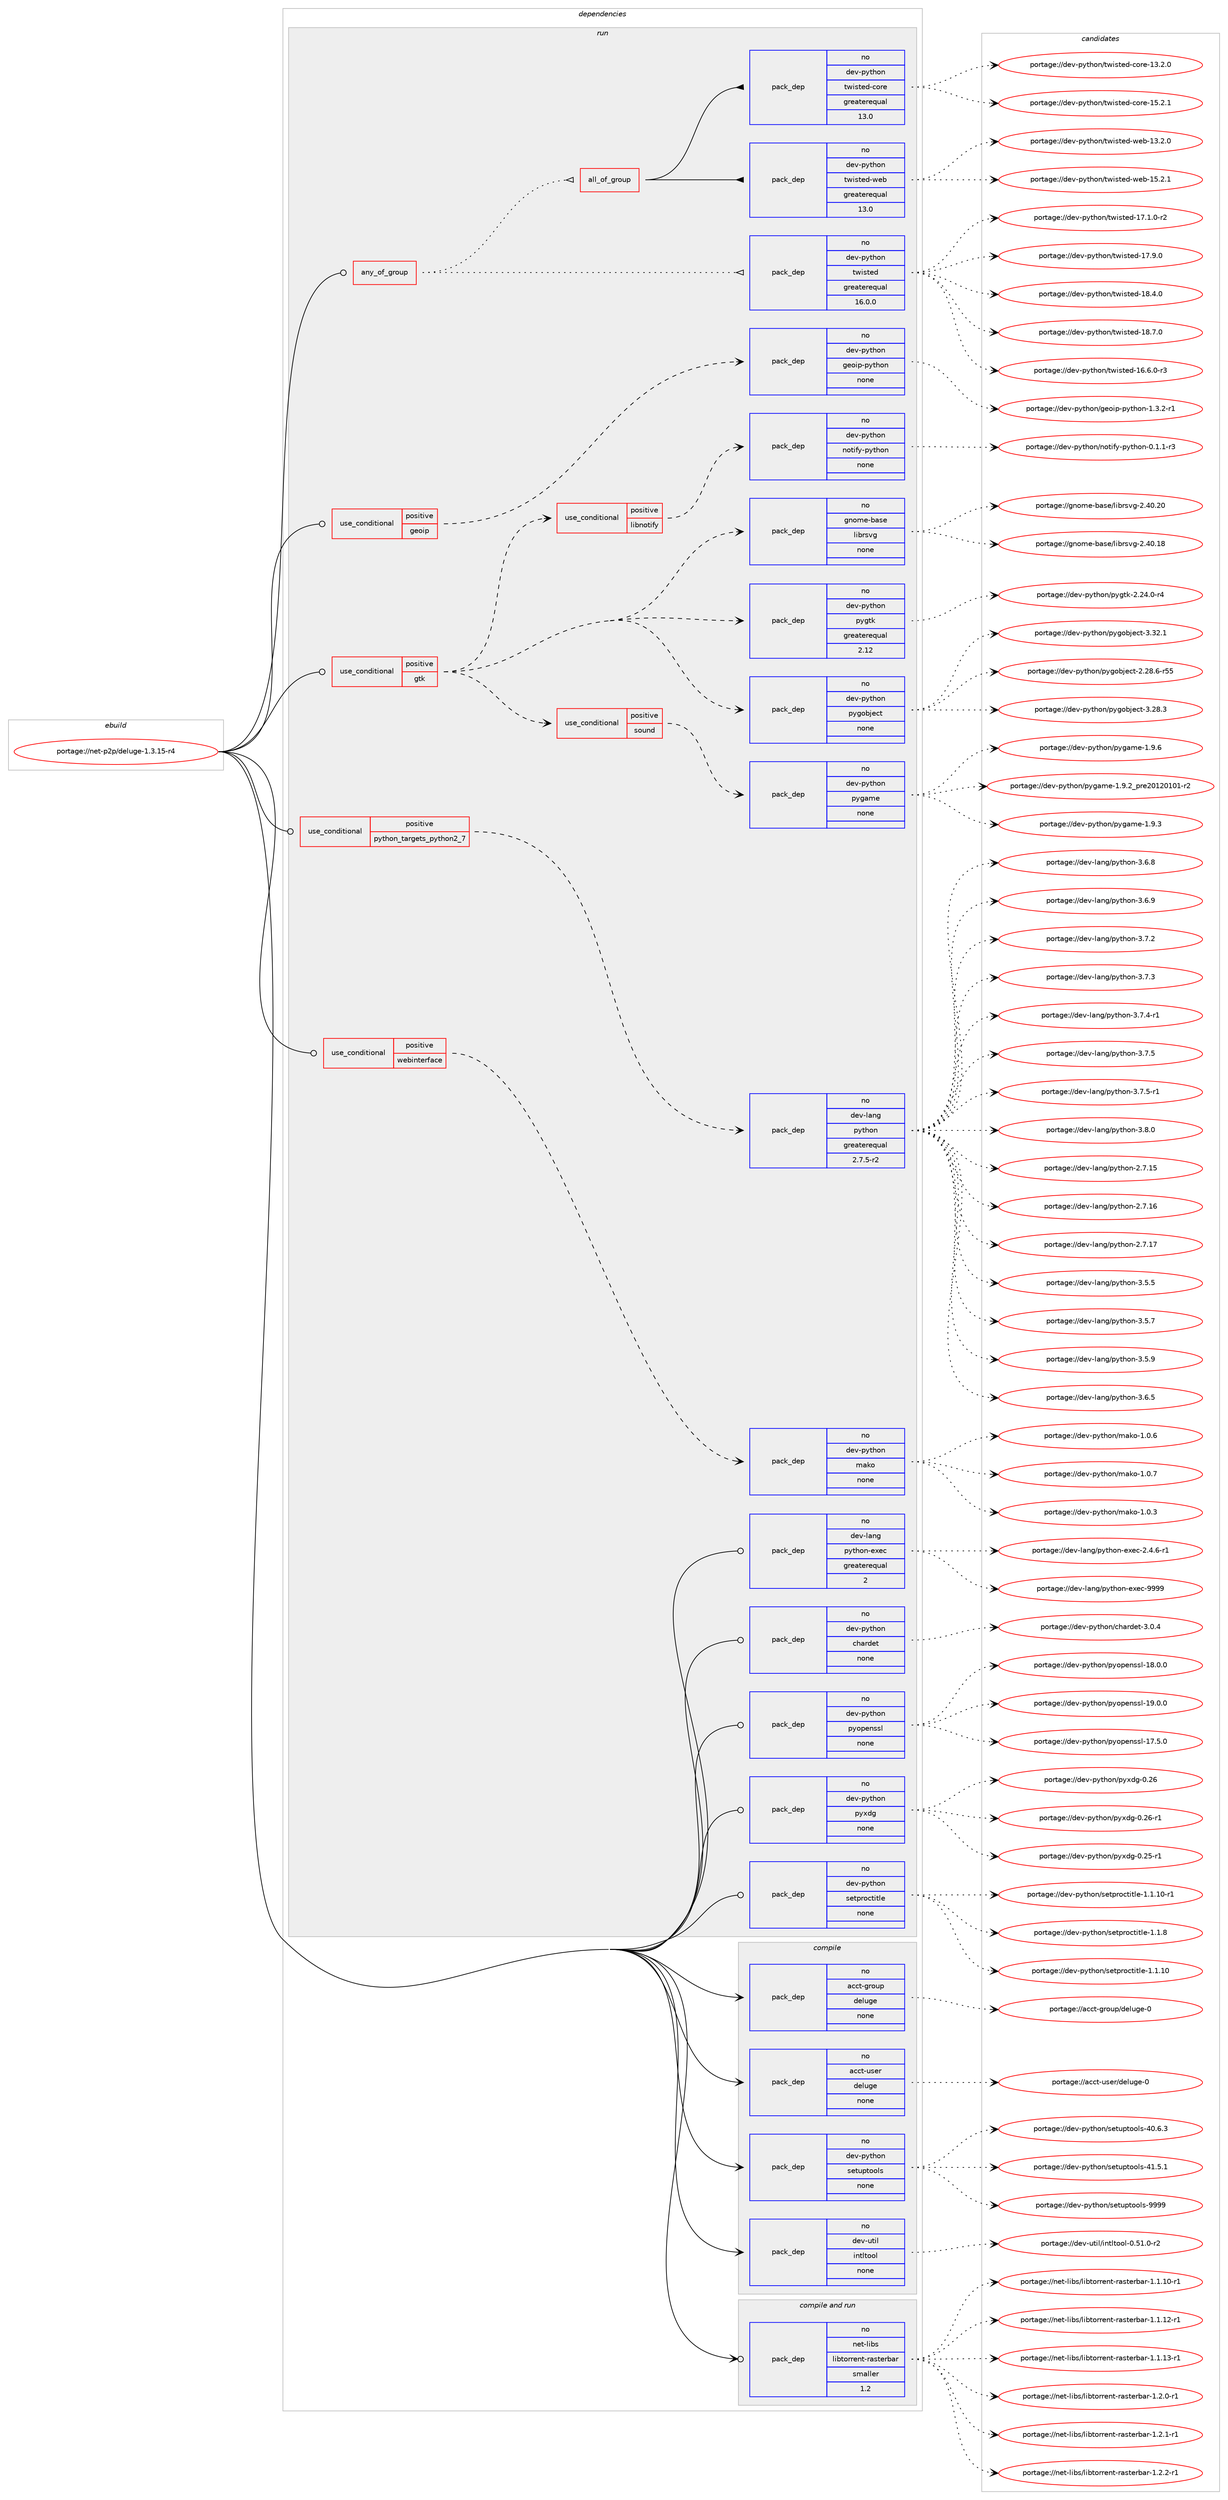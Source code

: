 digraph prolog {

# *************
# Graph options
# *************

newrank=true;
concentrate=true;
compound=true;
graph [rankdir=LR,fontname=Helvetica,fontsize=10,ranksep=1.5];#, ranksep=2.5, nodesep=0.2];
edge  [arrowhead=vee];
node  [fontname=Helvetica,fontsize=10];

# **********
# The ebuild
# **********

subgraph cluster_leftcol {
color=gray;
rank=same;
label=<<i>ebuild</i>>;
id [label="portage://net-p2p/deluge-1.3.15-r4", color=red, width=4, href="../net-p2p/deluge-1.3.15-r4.svg"];
}

# ****************
# The dependencies
# ****************

subgraph cluster_midcol {
color=gray;
label=<<i>dependencies</i>>;
subgraph cluster_compile {
fillcolor="#eeeeee";
style=filled;
label=<<i>compile</i>>;
subgraph pack273301 {
dependency372768 [label=<<TABLE BORDER="0" CELLBORDER="1" CELLSPACING="0" CELLPADDING="4" WIDTH="220"><TR><TD ROWSPAN="6" CELLPADDING="30">pack_dep</TD></TR><TR><TD WIDTH="110">no</TD></TR><TR><TD>acct-group</TD></TR><TR><TD>deluge</TD></TR><TR><TD>none</TD></TR><TR><TD></TD></TR></TABLE>>, shape=none, color=blue];
}
id:e -> dependency372768:w [weight=20,style="solid",arrowhead="vee"];
subgraph pack273302 {
dependency372769 [label=<<TABLE BORDER="0" CELLBORDER="1" CELLSPACING="0" CELLPADDING="4" WIDTH="220"><TR><TD ROWSPAN="6" CELLPADDING="30">pack_dep</TD></TR><TR><TD WIDTH="110">no</TD></TR><TR><TD>acct-user</TD></TR><TR><TD>deluge</TD></TR><TR><TD>none</TD></TR><TR><TD></TD></TR></TABLE>>, shape=none, color=blue];
}
id:e -> dependency372769:w [weight=20,style="solid",arrowhead="vee"];
subgraph pack273303 {
dependency372770 [label=<<TABLE BORDER="0" CELLBORDER="1" CELLSPACING="0" CELLPADDING="4" WIDTH="220"><TR><TD ROWSPAN="6" CELLPADDING="30">pack_dep</TD></TR><TR><TD WIDTH="110">no</TD></TR><TR><TD>dev-python</TD></TR><TR><TD>setuptools</TD></TR><TR><TD>none</TD></TR><TR><TD></TD></TR></TABLE>>, shape=none, color=blue];
}
id:e -> dependency372770:w [weight=20,style="solid",arrowhead="vee"];
subgraph pack273304 {
dependency372771 [label=<<TABLE BORDER="0" CELLBORDER="1" CELLSPACING="0" CELLPADDING="4" WIDTH="220"><TR><TD ROWSPAN="6" CELLPADDING="30">pack_dep</TD></TR><TR><TD WIDTH="110">no</TD></TR><TR><TD>dev-util</TD></TR><TR><TD>intltool</TD></TR><TR><TD>none</TD></TR><TR><TD></TD></TR></TABLE>>, shape=none, color=blue];
}
id:e -> dependency372771:w [weight=20,style="solid",arrowhead="vee"];
}
subgraph cluster_compileandrun {
fillcolor="#eeeeee";
style=filled;
label=<<i>compile and run</i>>;
subgraph pack273305 {
dependency372772 [label=<<TABLE BORDER="0" CELLBORDER="1" CELLSPACING="0" CELLPADDING="4" WIDTH="220"><TR><TD ROWSPAN="6" CELLPADDING="30">pack_dep</TD></TR><TR><TD WIDTH="110">no</TD></TR><TR><TD>net-libs</TD></TR><TR><TD>libtorrent-rasterbar</TD></TR><TR><TD>smaller</TD></TR><TR><TD>1.2</TD></TR></TABLE>>, shape=none, color=blue];
}
id:e -> dependency372772:w [weight=20,style="solid",arrowhead="odotvee"];
}
subgraph cluster_run {
fillcolor="#eeeeee";
style=filled;
label=<<i>run</i>>;
subgraph any6111 {
dependency372773 [label=<<TABLE BORDER="0" CELLBORDER="1" CELLSPACING="0" CELLPADDING="4"><TR><TD CELLPADDING="10">any_of_group</TD></TR></TABLE>>, shape=none, color=red];subgraph pack273306 {
dependency372774 [label=<<TABLE BORDER="0" CELLBORDER="1" CELLSPACING="0" CELLPADDING="4" WIDTH="220"><TR><TD ROWSPAN="6" CELLPADDING="30">pack_dep</TD></TR><TR><TD WIDTH="110">no</TD></TR><TR><TD>dev-python</TD></TR><TR><TD>twisted</TD></TR><TR><TD>greaterequal</TD></TR><TR><TD>16.0.0</TD></TR></TABLE>>, shape=none, color=blue];
}
dependency372773:e -> dependency372774:w [weight=20,style="dotted",arrowhead="oinv"];
subgraph all196 {
dependency372775 [label=<<TABLE BORDER="0" CELLBORDER="1" CELLSPACING="0" CELLPADDING="4"><TR><TD CELLPADDING="10">all_of_group</TD></TR></TABLE>>, shape=none, color=red];subgraph pack273307 {
dependency372776 [label=<<TABLE BORDER="0" CELLBORDER="1" CELLSPACING="0" CELLPADDING="4" WIDTH="220"><TR><TD ROWSPAN="6" CELLPADDING="30">pack_dep</TD></TR><TR><TD WIDTH="110">no</TD></TR><TR><TD>dev-python</TD></TR><TR><TD>twisted-core</TD></TR><TR><TD>greaterequal</TD></TR><TR><TD>13.0</TD></TR></TABLE>>, shape=none, color=blue];
}
dependency372775:e -> dependency372776:w [weight=20,style="solid",arrowhead="inv"];
subgraph pack273308 {
dependency372777 [label=<<TABLE BORDER="0" CELLBORDER="1" CELLSPACING="0" CELLPADDING="4" WIDTH="220"><TR><TD ROWSPAN="6" CELLPADDING="30">pack_dep</TD></TR><TR><TD WIDTH="110">no</TD></TR><TR><TD>dev-python</TD></TR><TR><TD>twisted-web</TD></TR><TR><TD>greaterequal</TD></TR><TR><TD>13.0</TD></TR></TABLE>>, shape=none, color=blue];
}
dependency372775:e -> dependency372777:w [weight=20,style="solid",arrowhead="inv"];
}
dependency372773:e -> dependency372775:w [weight=20,style="dotted",arrowhead="oinv"];
}
id:e -> dependency372773:w [weight=20,style="solid",arrowhead="odot"];
subgraph cond93163 {
dependency372778 [label=<<TABLE BORDER="0" CELLBORDER="1" CELLSPACING="0" CELLPADDING="4"><TR><TD ROWSPAN="3" CELLPADDING="10">use_conditional</TD></TR><TR><TD>positive</TD></TR><TR><TD>geoip</TD></TR></TABLE>>, shape=none, color=red];
subgraph pack273309 {
dependency372779 [label=<<TABLE BORDER="0" CELLBORDER="1" CELLSPACING="0" CELLPADDING="4" WIDTH="220"><TR><TD ROWSPAN="6" CELLPADDING="30">pack_dep</TD></TR><TR><TD WIDTH="110">no</TD></TR><TR><TD>dev-python</TD></TR><TR><TD>geoip-python</TD></TR><TR><TD>none</TD></TR><TR><TD></TD></TR></TABLE>>, shape=none, color=blue];
}
dependency372778:e -> dependency372779:w [weight=20,style="dashed",arrowhead="vee"];
}
id:e -> dependency372778:w [weight=20,style="solid",arrowhead="odot"];
subgraph cond93164 {
dependency372780 [label=<<TABLE BORDER="0" CELLBORDER="1" CELLSPACING="0" CELLPADDING="4"><TR><TD ROWSPAN="3" CELLPADDING="10">use_conditional</TD></TR><TR><TD>positive</TD></TR><TR><TD>gtk</TD></TR></TABLE>>, shape=none, color=red];
subgraph cond93165 {
dependency372781 [label=<<TABLE BORDER="0" CELLBORDER="1" CELLSPACING="0" CELLPADDING="4"><TR><TD ROWSPAN="3" CELLPADDING="10">use_conditional</TD></TR><TR><TD>positive</TD></TR><TR><TD>sound</TD></TR></TABLE>>, shape=none, color=red];
subgraph pack273310 {
dependency372782 [label=<<TABLE BORDER="0" CELLBORDER="1" CELLSPACING="0" CELLPADDING="4" WIDTH="220"><TR><TD ROWSPAN="6" CELLPADDING="30">pack_dep</TD></TR><TR><TD WIDTH="110">no</TD></TR><TR><TD>dev-python</TD></TR><TR><TD>pygame</TD></TR><TR><TD>none</TD></TR><TR><TD></TD></TR></TABLE>>, shape=none, color=blue];
}
dependency372781:e -> dependency372782:w [weight=20,style="dashed",arrowhead="vee"];
}
dependency372780:e -> dependency372781:w [weight=20,style="dashed",arrowhead="vee"];
subgraph pack273311 {
dependency372783 [label=<<TABLE BORDER="0" CELLBORDER="1" CELLSPACING="0" CELLPADDING="4" WIDTH="220"><TR><TD ROWSPAN="6" CELLPADDING="30">pack_dep</TD></TR><TR><TD WIDTH="110">no</TD></TR><TR><TD>dev-python</TD></TR><TR><TD>pygobject</TD></TR><TR><TD>none</TD></TR><TR><TD></TD></TR></TABLE>>, shape=none, color=blue];
}
dependency372780:e -> dependency372783:w [weight=20,style="dashed",arrowhead="vee"];
subgraph pack273312 {
dependency372784 [label=<<TABLE BORDER="0" CELLBORDER="1" CELLSPACING="0" CELLPADDING="4" WIDTH="220"><TR><TD ROWSPAN="6" CELLPADDING="30">pack_dep</TD></TR><TR><TD WIDTH="110">no</TD></TR><TR><TD>dev-python</TD></TR><TR><TD>pygtk</TD></TR><TR><TD>greaterequal</TD></TR><TR><TD>2.12</TD></TR></TABLE>>, shape=none, color=blue];
}
dependency372780:e -> dependency372784:w [weight=20,style="dashed",arrowhead="vee"];
subgraph pack273313 {
dependency372785 [label=<<TABLE BORDER="0" CELLBORDER="1" CELLSPACING="0" CELLPADDING="4" WIDTH="220"><TR><TD ROWSPAN="6" CELLPADDING="30">pack_dep</TD></TR><TR><TD WIDTH="110">no</TD></TR><TR><TD>gnome-base</TD></TR><TR><TD>librsvg</TD></TR><TR><TD>none</TD></TR><TR><TD></TD></TR></TABLE>>, shape=none, color=blue];
}
dependency372780:e -> dependency372785:w [weight=20,style="dashed",arrowhead="vee"];
subgraph cond93166 {
dependency372786 [label=<<TABLE BORDER="0" CELLBORDER="1" CELLSPACING="0" CELLPADDING="4"><TR><TD ROWSPAN="3" CELLPADDING="10">use_conditional</TD></TR><TR><TD>positive</TD></TR><TR><TD>libnotify</TD></TR></TABLE>>, shape=none, color=red];
subgraph pack273314 {
dependency372787 [label=<<TABLE BORDER="0" CELLBORDER="1" CELLSPACING="0" CELLPADDING="4" WIDTH="220"><TR><TD ROWSPAN="6" CELLPADDING="30">pack_dep</TD></TR><TR><TD WIDTH="110">no</TD></TR><TR><TD>dev-python</TD></TR><TR><TD>notify-python</TD></TR><TR><TD>none</TD></TR><TR><TD></TD></TR></TABLE>>, shape=none, color=blue];
}
dependency372786:e -> dependency372787:w [weight=20,style="dashed",arrowhead="vee"];
}
dependency372780:e -> dependency372786:w [weight=20,style="dashed",arrowhead="vee"];
}
id:e -> dependency372780:w [weight=20,style="solid",arrowhead="odot"];
subgraph cond93167 {
dependency372788 [label=<<TABLE BORDER="0" CELLBORDER="1" CELLSPACING="0" CELLPADDING="4"><TR><TD ROWSPAN="3" CELLPADDING="10">use_conditional</TD></TR><TR><TD>positive</TD></TR><TR><TD>python_targets_python2_7</TD></TR></TABLE>>, shape=none, color=red];
subgraph pack273315 {
dependency372789 [label=<<TABLE BORDER="0" CELLBORDER="1" CELLSPACING="0" CELLPADDING="4" WIDTH="220"><TR><TD ROWSPAN="6" CELLPADDING="30">pack_dep</TD></TR><TR><TD WIDTH="110">no</TD></TR><TR><TD>dev-lang</TD></TR><TR><TD>python</TD></TR><TR><TD>greaterequal</TD></TR><TR><TD>2.7.5-r2</TD></TR></TABLE>>, shape=none, color=blue];
}
dependency372788:e -> dependency372789:w [weight=20,style="dashed",arrowhead="vee"];
}
id:e -> dependency372788:w [weight=20,style="solid",arrowhead="odot"];
subgraph cond93168 {
dependency372790 [label=<<TABLE BORDER="0" CELLBORDER="1" CELLSPACING="0" CELLPADDING="4"><TR><TD ROWSPAN="3" CELLPADDING="10">use_conditional</TD></TR><TR><TD>positive</TD></TR><TR><TD>webinterface</TD></TR></TABLE>>, shape=none, color=red];
subgraph pack273316 {
dependency372791 [label=<<TABLE BORDER="0" CELLBORDER="1" CELLSPACING="0" CELLPADDING="4" WIDTH="220"><TR><TD ROWSPAN="6" CELLPADDING="30">pack_dep</TD></TR><TR><TD WIDTH="110">no</TD></TR><TR><TD>dev-python</TD></TR><TR><TD>mako</TD></TR><TR><TD>none</TD></TR><TR><TD></TD></TR></TABLE>>, shape=none, color=blue];
}
dependency372790:e -> dependency372791:w [weight=20,style="dashed",arrowhead="vee"];
}
id:e -> dependency372790:w [weight=20,style="solid",arrowhead="odot"];
subgraph pack273317 {
dependency372792 [label=<<TABLE BORDER="0" CELLBORDER="1" CELLSPACING="0" CELLPADDING="4" WIDTH="220"><TR><TD ROWSPAN="6" CELLPADDING="30">pack_dep</TD></TR><TR><TD WIDTH="110">no</TD></TR><TR><TD>dev-lang</TD></TR><TR><TD>python-exec</TD></TR><TR><TD>greaterequal</TD></TR><TR><TD>2</TD></TR></TABLE>>, shape=none, color=blue];
}
id:e -> dependency372792:w [weight=20,style="solid",arrowhead="odot"];
subgraph pack273318 {
dependency372793 [label=<<TABLE BORDER="0" CELLBORDER="1" CELLSPACING="0" CELLPADDING="4" WIDTH="220"><TR><TD ROWSPAN="6" CELLPADDING="30">pack_dep</TD></TR><TR><TD WIDTH="110">no</TD></TR><TR><TD>dev-python</TD></TR><TR><TD>chardet</TD></TR><TR><TD>none</TD></TR><TR><TD></TD></TR></TABLE>>, shape=none, color=blue];
}
id:e -> dependency372793:w [weight=20,style="solid",arrowhead="odot"];
subgraph pack273319 {
dependency372794 [label=<<TABLE BORDER="0" CELLBORDER="1" CELLSPACING="0" CELLPADDING="4" WIDTH="220"><TR><TD ROWSPAN="6" CELLPADDING="30">pack_dep</TD></TR><TR><TD WIDTH="110">no</TD></TR><TR><TD>dev-python</TD></TR><TR><TD>pyopenssl</TD></TR><TR><TD>none</TD></TR><TR><TD></TD></TR></TABLE>>, shape=none, color=blue];
}
id:e -> dependency372794:w [weight=20,style="solid",arrowhead="odot"];
subgraph pack273320 {
dependency372795 [label=<<TABLE BORDER="0" CELLBORDER="1" CELLSPACING="0" CELLPADDING="4" WIDTH="220"><TR><TD ROWSPAN="6" CELLPADDING="30">pack_dep</TD></TR><TR><TD WIDTH="110">no</TD></TR><TR><TD>dev-python</TD></TR><TR><TD>pyxdg</TD></TR><TR><TD>none</TD></TR><TR><TD></TD></TR></TABLE>>, shape=none, color=blue];
}
id:e -> dependency372795:w [weight=20,style="solid",arrowhead="odot"];
subgraph pack273321 {
dependency372796 [label=<<TABLE BORDER="0" CELLBORDER="1" CELLSPACING="0" CELLPADDING="4" WIDTH="220"><TR><TD ROWSPAN="6" CELLPADDING="30">pack_dep</TD></TR><TR><TD WIDTH="110">no</TD></TR><TR><TD>dev-python</TD></TR><TR><TD>setproctitle</TD></TR><TR><TD>none</TD></TR><TR><TD></TD></TR></TABLE>>, shape=none, color=blue];
}
id:e -> dependency372796:w [weight=20,style="solid",arrowhead="odot"];
}
}

# **************
# The candidates
# **************

subgraph cluster_choices {
rank=same;
color=gray;
label=<<i>candidates</i>>;

subgraph choice273301 {
color=black;
nodesep=1;
choiceportage97999911645103114111117112471001011081171031014548 [label="portage://acct-group/deluge-0", color=red, width=4,href="../acct-group/deluge-0.svg"];
dependency372768:e -> choiceportage97999911645103114111117112471001011081171031014548:w [style=dotted,weight="100"];
}
subgraph choice273302 {
color=black;
nodesep=1;
choiceportage97999911645117115101114471001011081171031014548 [label="portage://acct-user/deluge-0", color=red, width=4,href="../acct-user/deluge-0.svg"];
dependency372769:e -> choiceportage97999911645117115101114471001011081171031014548:w [style=dotted,weight="100"];
}
subgraph choice273303 {
color=black;
nodesep=1;
choiceportage100101118451121211161041111104711510111611711211611111110811545524846544651 [label="portage://dev-python/setuptools-40.6.3", color=red, width=4,href="../dev-python/setuptools-40.6.3.svg"];
choiceportage100101118451121211161041111104711510111611711211611111110811545524946534649 [label="portage://dev-python/setuptools-41.5.1", color=red, width=4,href="../dev-python/setuptools-41.5.1.svg"];
choiceportage10010111845112121116104111110471151011161171121161111111081154557575757 [label="portage://dev-python/setuptools-9999", color=red, width=4,href="../dev-python/setuptools-9999.svg"];
dependency372770:e -> choiceportage100101118451121211161041111104711510111611711211611111110811545524846544651:w [style=dotted,weight="100"];
dependency372770:e -> choiceportage100101118451121211161041111104711510111611711211611111110811545524946534649:w [style=dotted,weight="100"];
dependency372770:e -> choiceportage10010111845112121116104111110471151011161171121161111111081154557575757:w [style=dotted,weight="100"];
}
subgraph choice273304 {
color=black;
nodesep=1;
choiceportage1001011184511711610510847105110116108116111111108454846534946484511450 [label="portage://dev-util/intltool-0.51.0-r2", color=red, width=4,href="../dev-util/intltool-0.51.0-r2.svg"];
dependency372771:e -> choiceportage1001011184511711610510847105110116108116111111108454846534946484511450:w [style=dotted,weight="100"];
}
subgraph choice273305 {
color=black;
nodesep=1;
choiceportage1101011164510810598115471081059811611111411410111011645114971151161011149897114454946494649484511449 [label="portage://net-libs/libtorrent-rasterbar-1.1.10-r1", color=red, width=4,href="../net-libs/libtorrent-rasterbar-1.1.10-r1.svg"];
choiceportage1101011164510810598115471081059811611111411410111011645114971151161011149897114454946494649504511449 [label="portage://net-libs/libtorrent-rasterbar-1.1.12-r1", color=red, width=4,href="../net-libs/libtorrent-rasterbar-1.1.12-r1.svg"];
choiceportage1101011164510810598115471081059811611111411410111011645114971151161011149897114454946494649514511449 [label="portage://net-libs/libtorrent-rasterbar-1.1.13-r1", color=red, width=4,href="../net-libs/libtorrent-rasterbar-1.1.13-r1.svg"];
choiceportage11010111645108105981154710810598116111114114101110116451149711511610111498971144549465046484511449 [label="portage://net-libs/libtorrent-rasterbar-1.2.0-r1", color=red, width=4,href="../net-libs/libtorrent-rasterbar-1.2.0-r1.svg"];
choiceportage11010111645108105981154710810598116111114114101110116451149711511610111498971144549465046494511449 [label="portage://net-libs/libtorrent-rasterbar-1.2.1-r1", color=red, width=4,href="../net-libs/libtorrent-rasterbar-1.2.1-r1.svg"];
choiceportage11010111645108105981154710810598116111114114101110116451149711511610111498971144549465046504511449 [label="portage://net-libs/libtorrent-rasterbar-1.2.2-r1", color=red, width=4,href="../net-libs/libtorrent-rasterbar-1.2.2-r1.svg"];
dependency372772:e -> choiceportage1101011164510810598115471081059811611111411410111011645114971151161011149897114454946494649484511449:w [style=dotted,weight="100"];
dependency372772:e -> choiceportage1101011164510810598115471081059811611111411410111011645114971151161011149897114454946494649504511449:w [style=dotted,weight="100"];
dependency372772:e -> choiceportage1101011164510810598115471081059811611111411410111011645114971151161011149897114454946494649514511449:w [style=dotted,weight="100"];
dependency372772:e -> choiceportage11010111645108105981154710810598116111114114101110116451149711511610111498971144549465046484511449:w [style=dotted,weight="100"];
dependency372772:e -> choiceportage11010111645108105981154710810598116111114114101110116451149711511610111498971144549465046494511449:w [style=dotted,weight="100"];
dependency372772:e -> choiceportage11010111645108105981154710810598116111114114101110116451149711511610111498971144549465046504511449:w [style=dotted,weight="100"];
}
subgraph choice273306 {
color=black;
nodesep=1;
choiceportage1001011184511212111610411111047116119105115116101100454954465446484511451 [label="portage://dev-python/twisted-16.6.0-r3", color=red, width=4,href="../dev-python/twisted-16.6.0-r3.svg"];
choiceportage1001011184511212111610411111047116119105115116101100454955464946484511450 [label="portage://dev-python/twisted-17.1.0-r2", color=red, width=4,href="../dev-python/twisted-17.1.0-r2.svg"];
choiceportage100101118451121211161041111104711611910511511610110045495546574648 [label="portage://dev-python/twisted-17.9.0", color=red, width=4,href="../dev-python/twisted-17.9.0.svg"];
choiceportage100101118451121211161041111104711611910511511610110045495646524648 [label="portage://dev-python/twisted-18.4.0", color=red, width=4,href="../dev-python/twisted-18.4.0.svg"];
choiceportage100101118451121211161041111104711611910511511610110045495646554648 [label="portage://dev-python/twisted-18.7.0", color=red, width=4,href="../dev-python/twisted-18.7.0.svg"];
dependency372774:e -> choiceportage1001011184511212111610411111047116119105115116101100454954465446484511451:w [style=dotted,weight="100"];
dependency372774:e -> choiceportage1001011184511212111610411111047116119105115116101100454955464946484511450:w [style=dotted,weight="100"];
dependency372774:e -> choiceportage100101118451121211161041111104711611910511511610110045495546574648:w [style=dotted,weight="100"];
dependency372774:e -> choiceportage100101118451121211161041111104711611910511511610110045495646524648:w [style=dotted,weight="100"];
dependency372774:e -> choiceportage100101118451121211161041111104711611910511511610110045495646554648:w [style=dotted,weight="100"];
}
subgraph choice273307 {
color=black;
nodesep=1;
choiceportage1001011184511212111610411111047116119105115116101100459911111410145495146504648 [label="portage://dev-python/twisted-core-13.2.0", color=red, width=4,href="../dev-python/twisted-core-13.2.0.svg"];
choiceportage1001011184511212111610411111047116119105115116101100459911111410145495346504649 [label="portage://dev-python/twisted-core-15.2.1", color=red, width=4,href="../dev-python/twisted-core-15.2.1.svg"];
dependency372776:e -> choiceportage1001011184511212111610411111047116119105115116101100459911111410145495146504648:w [style=dotted,weight="100"];
dependency372776:e -> choiceportage1001011184511212111610411111047116119105115116101100459911111410145495346504649:w [style=dotted,weight="100"];
}
subgraph choice273308 {
color=black;
nodesep=1;
choiceportage1001011184511212111610411111047116119105115116101100451191019845495146504648 [label="portage://dev-python/twisted-web-13.2.0", color=red, width=4,href="../dev-python/twisted-web-13.2.0.svg"];
choiceportage1001011184511212111610411111047116119105115116101100451191019845495346504649 [label="portage://dev-python/twisted-web-15.2.1", color=red, width=4,href="../dev-python/twisted-web-15.2.1.svg"];
dependency372777:e -> choiceportage1001011184511212111610411111047116119105115116101100451191019845495146504648:w [style=dotted,weight="100"];
dependency372777:e -> choiceportage1001011184511212111610411111047116119105115116101100451191019845495346504649:w [style=dotted,weight="100"];
}
subgraph choice273309 {
color=black;
nodesep=1;
choiceportage1001011184511212111610411111047103101111105112451121211161041111104549465146504511449 [label="portage://dev-python/geoip-python-1.3.2-r1", color=red, width=4,href="../dev-python/geoip-python-1.3.2-r1.svg"];
dependency372779:e -> choiceportage1001011184511212111610411111047103101111105112451121211161041111104549465146504511449:w [style=dotted,weight="100"];
}
subgraph choice273310 {
color=black;
nodesep=1;
choiceportage1001011184511212111610411111047112121103971091014549465746509511211410150484950484948494511450 [label="portage://dev-python/pygame-1.9.2_pre20120101-r2", color=red, width=4,href="../dev-python/pygame-1.9.2_pre20120101-r2.svg"];
choiceportage100101118451121211161041111104711212110397109101454946574651 [label="portage://dev-python/pygame-1.9.3", color=red, width=4,href="../dev-python/pygame-1.9.3.svg"];
choiceportage100101118451121211161041111104711212110397109101454946574654 [label="portage://dev-python/pygame-1.9.6", color=red, width=4,href="../dev-python/pygame-1.9.6.svg"];
dependency372782:e -> choiceportage1001011184511212111610411111047112121103971091014549465746509511211410150484950484948494511450:w [style=dotted,weight="100"];
dependency372782:e -> choiceportage100101118451121211161041111104711212110397109101454946574651:w [style=dotted,weight="100"];
dependency372782:e -> choiceportage100101118451121211161041111104711212110397109101454946574654:w [style=dotted,weight="100"];
}
subgraph choice273311 {
color=black;
nodesep=1;
choiceportage1001011184511212111610411111047112121103111981061019911645504650564654451145353 [label="portage://dev-python/pygobject-2.28.6-r55", color=red, width=4,href="../dev-python/pygobject-2.28.6-r55.svg"];
choiceportage1001011184511212111610411111047112121103111981061019911645514650564651 [label="portage://dev-python/pygobject-3.28.3", color=red, width=4,href="../dev-python/pygobject-3.28.3.svg"];
choiceportage1001011184511212111610411111047112121103111981061019911645514651504649 [label="portage://dev-python/pygobject-3.32.1", color=red, width=4,href="../dev-python/pygobject-3.32.1.svg"];
dependency372783:e -> choiceportage1001011184511212111610411111047112121103111981061019911645504650564654451145353:w [style=dotted,weight="100"];
dependency372783:e -> choiceportage1001011184511212111610411111047112121103111981061019911645514650564651:w [style=dotted,weight="100"];
dependency372783:e -> choiceportage1001011184511212111610411111047112121103111981061019911645514651504649:w [style=dotted,weight="100"];
}
subgraph choice273312 {
color=black;
nodesep=1;
choiceportage1001011184511212111610411111047112121103116107455046505246484511452 [label="portage://dev-python/pygtk-2.24.0-r4", color=red, width=4,href="../dev-python/pygtk-2.24.0-r4.svg"];
dependency372784:e -> choiceportage1001011184511212111610411111047112121103116107455046505246484511452:w [style=dotted,weight="100"];
}
subgraph choice273313 {
color=black;
nodesep=1;
choiceportage10311011110910145989711510147108105981141151181034550465248464956 [label="portage://gnome-base/librsvg-2.40.18", color=red, width=4,href="../gnome-base/librsvg-2.40.18.svg"];
choiceportage10311011110910145989711510147108105981141151181034550465248465048 [label="portage://gnome-base/librsvg-2.40.20", color=red, width=4,href="../gnome-base/librsvg-2.40.20.svg"];
dependency372785:e -> choiceportage10311011110910145989711510147108105981141151181034550465248464956:w [style=dotted,weight="100"];
dependency372785:e -> choiceportage10311011110910145989711510147108105981141151181034550465248465048:w [style=dotted,weight="100"];
}
subgraph choice273314 {
color=black;
nodesep=1;
choiceportage1001011184511212111610411111047110111116105102121451121211161041111104548464946494511451 [label="portage://dev-python/notify-python-0.1.1-r3", color=red, width=4,href="../dev-python/notify-python-0.1.1-r3.svg"];
dependency372787:e -> choiceportage1001011184511212111610411111047110111116105102121451121211161041111104548464946494511451:w [style=dotted,weight="100"];
}
subgraph choice273315 {
color=black;
nodesep=1;
choiceportage10010111845108971101034711212111610411111045504655464953 [label="portage://dev-lang/python-2.7.15", color=red, width=4,href="../dev-lang/python-2.7.15.svg"];
choiceportage10010111845108971101034711212111610411111045504655464954 [label="portage://dev-lang/python-2.7.16", color=red, width=4,href="../dev-lang/python-2.7.16.svg"];
choiceportage10010111845108971101034711212111610411111045504655464955 [label="portage://dev-lang/python-2.7.17", color=red, width=4,href="../dev-lang/python-2.7.17.svg"];
choiceportage100101118451089711010347112121116104111110455146534653 [label="portage://dev-lang/python-3.5.5", color=red, width=4,href="../dev-lang/python-3.5.5.svg"];
choiceportage100101118451089711010347112121116104111110455146534655 [label="portage://dev-lang/python-3.5.7", color=red, width=4,href="../dev-lang/python-3.5.7.svg"];
choiceportage100101118451089711010347112121116104111110455146534657 [label="portage://dev-lang/python-3.5.9", color=red, width=4,href="../dev-lang/python-3.5.9.svg"];
choiceportage100101118451089711010347112121116104111110455146544653 [label="portage://dev-lang/python-3.6.5", color=red, width=4,href="../dev-lang/python-3.6.5.svg"];
choiceportage100101118451089711010347112121116104111110455146544656 [label="portage://dev-lang/python-3.6.8", color=red, width=4,href="../dev-lang/python-3.6.8.svg"];
choiceportage100101118451089711010347112121116104111110455146544657 [label="portage://dev-lang/python-3.6.9", color=red, width=4,href="../dev-lang/python-3.6.9.svg"];
choiceportage100101118451089711010347112121116104111110455146554650 [label="portage://dev-lang/python-3.7.2", color=red, width=4,href="../dev-lang/python-3.7.2.svg"];
choiceportage100101118451089711010347112121116104111110455146554651 [label="portage://dev-lang/python-3.7.3", color=red, width=4,href="../dev-lang/python-3.7.3.svg"];
choiceportage1001011184510897110103471121211161041111104551465546524511449 [label="portage://dev-lang/python-3.7.4-r1", color=red, width=4,href="../dev-lang/python-3.7.4-r1.svg"];
choiceportage100101118451089711010347112121116104111110455146554653 [label="portage://dev-lang/python-3.7.5", color=red, width=4,href="../dev-lang/python-3.7.5.svg"];
choiceportage1001011184510897110103471121211161041111104551465546534511449 [label="portage://dev-lang/python-3.7.5-r1", color=red, width=4,href="../dev-lang/python-3.7.5-r1.svg"];
choiceportage100101118451089711010347112121116104111110455146564648 [label="portage://dev-lang/python-3.8.0", color=red, width=4,href="../dev-lang/python-3.8.0.svg"];
dependency372789:e -> choiceportage10010111845108971101034711212111610411111045504655464953:w [style=dotted,weight="100"];
dependency372789:e -> choiceportage10010111845108971101034711212111610411111045504655464954:w [style=dotted,weight="100"];
dependency372789:e -> choiceportage10010111845108971101034711212111610411111045504655464955:w [style=dotted,weight="100"];
dependency372789:e -> choiceportage100101118451089711010347112121116104111110455146534653:w [style=dotted,weight="100"];
dependency372789:e -> choiceportage100101118451089711010347112121116104111110455146534655:w [style=dotted,weight="100"];
dependency372789:e -> choiceportage100101118451089711010347112121116104111110455146534657:w [style=dotted,weight="100"];
dependency372789:e -> choiceportage100101118451089711010347112121116104111110455146544653:w [style=dotted,weight="100"];
dependency372789:e -> choiceportage100101118451089711010347112121116104111110455146544656:w [style=dotted,weight="100"];
dependency372789:e -> choiceportage100101118451089711010347112121116104111110455146544657:w [style=dotted,weight="100"];
dependency372789:e -> choiceportage100101118451089711010347112121116104111110455146554650:w [style=dotted,weight="100"];
dependency372789:e -> choiceportage100101118451089711010347112121116104111110455146554651:w [style=dotted,weight="100"];
dependency372789:e -> choiceportage1001011184510897110103471121211161041111104551465546524511449:w [style=dotted,weight="100"];
dependency372789:e -> choiceportage100101118451089711010347112121116104111110455146554653:w [style=dotted,weight="100"];
dependency372789:e -> choiceportage1001011184510897110103471121211161041111104551465546534511449:w [style=dotted,weight="100"];
dependency372789:e -> choiceportage100101118451089711010347112121116104111110455146564648:w [style=dotted,weight="100"];
}
subgraph choice273316 {
color=black;
nodesep=1;
choiceportage100101118451121211161041111104710997107111454946484651 [label="portage://dev-python/mako-1.0.3", color=red, width=4,href="../dev-python/mako-1.0.3.svg"];
choiceportage100101118451121211161041111104710997107111454946484654 [label="portage://dev-python/mako-1.0.6", color=red, width=4,href="../dev-python/mako-1.0.6.svg"];
choiceportage100101118451121211161041111104710997107111454946484655 [label="portage://dev-python/mako-1.0.7", color=red, width=4,href="../dev-python/mako-1.0.7.svg"];
dependency372791:e -> choiceportage100101118451121211161041111104710997107111454946484651:w [style=dotted,weight="100"];
dependency372791:e -> choiceportage100101118451121211161041111104710997107111454946484654:w [style=dotted,weight="100"];
dependency372791:e -> choiceportage100101118451121211161041111104710997107111454946484655:w [style=dotted,weight="100"];
}
subgraph choice273317 {
color=black;
nodesep=1;
choiceportage10010111845108971101034711212111610411111045101120101994550465246544511449 [label="portage://dev-lang/python-exec-2.4.6-r1", color=red, width=4,href="../dev-lang/python-exec-2.4.6-r1.svg"];
choiceportage10010111845108971101034711212111610411111045101120101994557575757 [label="portage://dev-lang/python-exec-9999", color=red, width=4,href="../dev-lang/python-exec-9999.svg"];
dependency372792:e -> choiceportage10010111845108971101034711212111610411111045101120101994550465246544511449:w [style=dotted,weight="100"];
dependency372792:e -> choiceportage10010111845108971101034711212111610411111045101120101994557575757:w [style=dotted,weight="100"];
}
subgraph choice273318 {
color=black;
nodesep=1;
choiceportage10010111845112121116104111110479910497114100101116455146484652 [label="portage://dev-python/chardet-3.0.4", color=red, width=4,href="../dev-python/chardet-3.0.4.svg"];
dependency372793:e -> choiceportage10010111845112121116104111110479910497114100101116455146484652:w [style=dotted,weight="100"];
}
subgraph choice273319 {
color=black;
nodesep=1;
choiceportage100101118451121211161041111104711212111111210111011511510845495546534648 [label="portage://dev-python/pyopenssl-17.5.0", color=red, width=4,href="../dev-python/pyopenssl-17.5.0.svg"];
choiceportage100101118451121211161041111104711212111111210111011511510845495646484648 [label="portage://dev-python/pyopenssl-18.0.0", color=red, width=4,href="../dev-python/pyopenssl-18.0.0.svg"];
choiceportage100101118451121211161041111104711212111111210111011511510845495746484648 [label="portage://dev-python/pyopenssl-19.0.0", color=red, width=4,href="../dev-python/pyopenssl-19.0.0.svg"];
dependency372794:e -> choiceportage100101118451121211161041111104711212111111210111011511510845495546534648:w [style=dotted,weight="100"];
dependency372794:e -> choiceportage100101118451121211161041111104711212111111210111011511510845495646484648:w [style=dotted,weight="100"];
dependency372794:e -> choiceportage100101118451121211161041111104711212111111210111011511510845495746484648:w [style=dotted,weight="100"];
}
subgraph choice273320 {
color=black;
nodesep=1;
choiceportage100101118451121211161041111104711212112010010345484650534511449 [label="portage://dev-python/pyxdg-0.25-r1", color=red, width=4,href="../dev-python/pyxdg-0.25-r1.svg"];
choiceportage10010111845112121116104111110471121211201001034548465054 [label="portage://dev-python/pyxdg-0.26", color=red, width=4,href="../dev-python/pyxdg-0.26.svg"];
choiceportage100101118451121211161041111104711212112010010345484650544511449 [label="portage://dev-python/pyxdg-0.26-r1", color=red, width=4,href="../dev-python/pyxdg-0.26-r1.svg"];
dependency372795:e -> choiceportage100101118451121211161041111104711212112010010345484650534511449:w [style=dotted,weight="100"];
dependency372795:e -> choiceportage10010111845112121116104111110471121211201001034548465054:w [style=dotted,weight="100"];
dependency372795:e -> choiceportage100101118451121211161041111104711212112010010345484650544511449:w [style=dotted,weight="100"];
}
subgraph choice273321 {
color=black;
nodesep=1;
choiceportage10010111845112121116104111110471151011161121141119911610511610810145494649464948 [label="portage://dev-python/setproctitle-1.1.10", color=red, width=4,href="../dev-python/setproctitle-1.1.10.svg"];
choiceportage100101118451121211161041111104711510111611211411199116105116108101454946494649484511449 [label="portage://dev-python/setproctitle-1.1.10-r1", color=red, width=4,href="../dev-python/setproctitle-1.1.10-r1.svg"];
choiceportage100101118451121211161041111104711510111611211411199116105116108101454946494656 [label="portage://dev-python/setproctitle-1.1.8", color=red, width=4,href="../dev-python/setproctitle-1.1.8.svg"];
dependency372796:e -> choiceportage10010111845112121116104111110471151011161121141119911610511610810145494649464948:w [style=dotted,weight="100"];
dependency372796:e -> choiceportage100101118451121211161041111104711510111611211411199116105116108101454946494649484511449:w [style=dotted,weight="100"];
dependency372796:e -> choiceportage100101118451121211161041111104711510111611211411199116105116108101454946494656:w [style=dotted,weight="100"];
}
}

}
